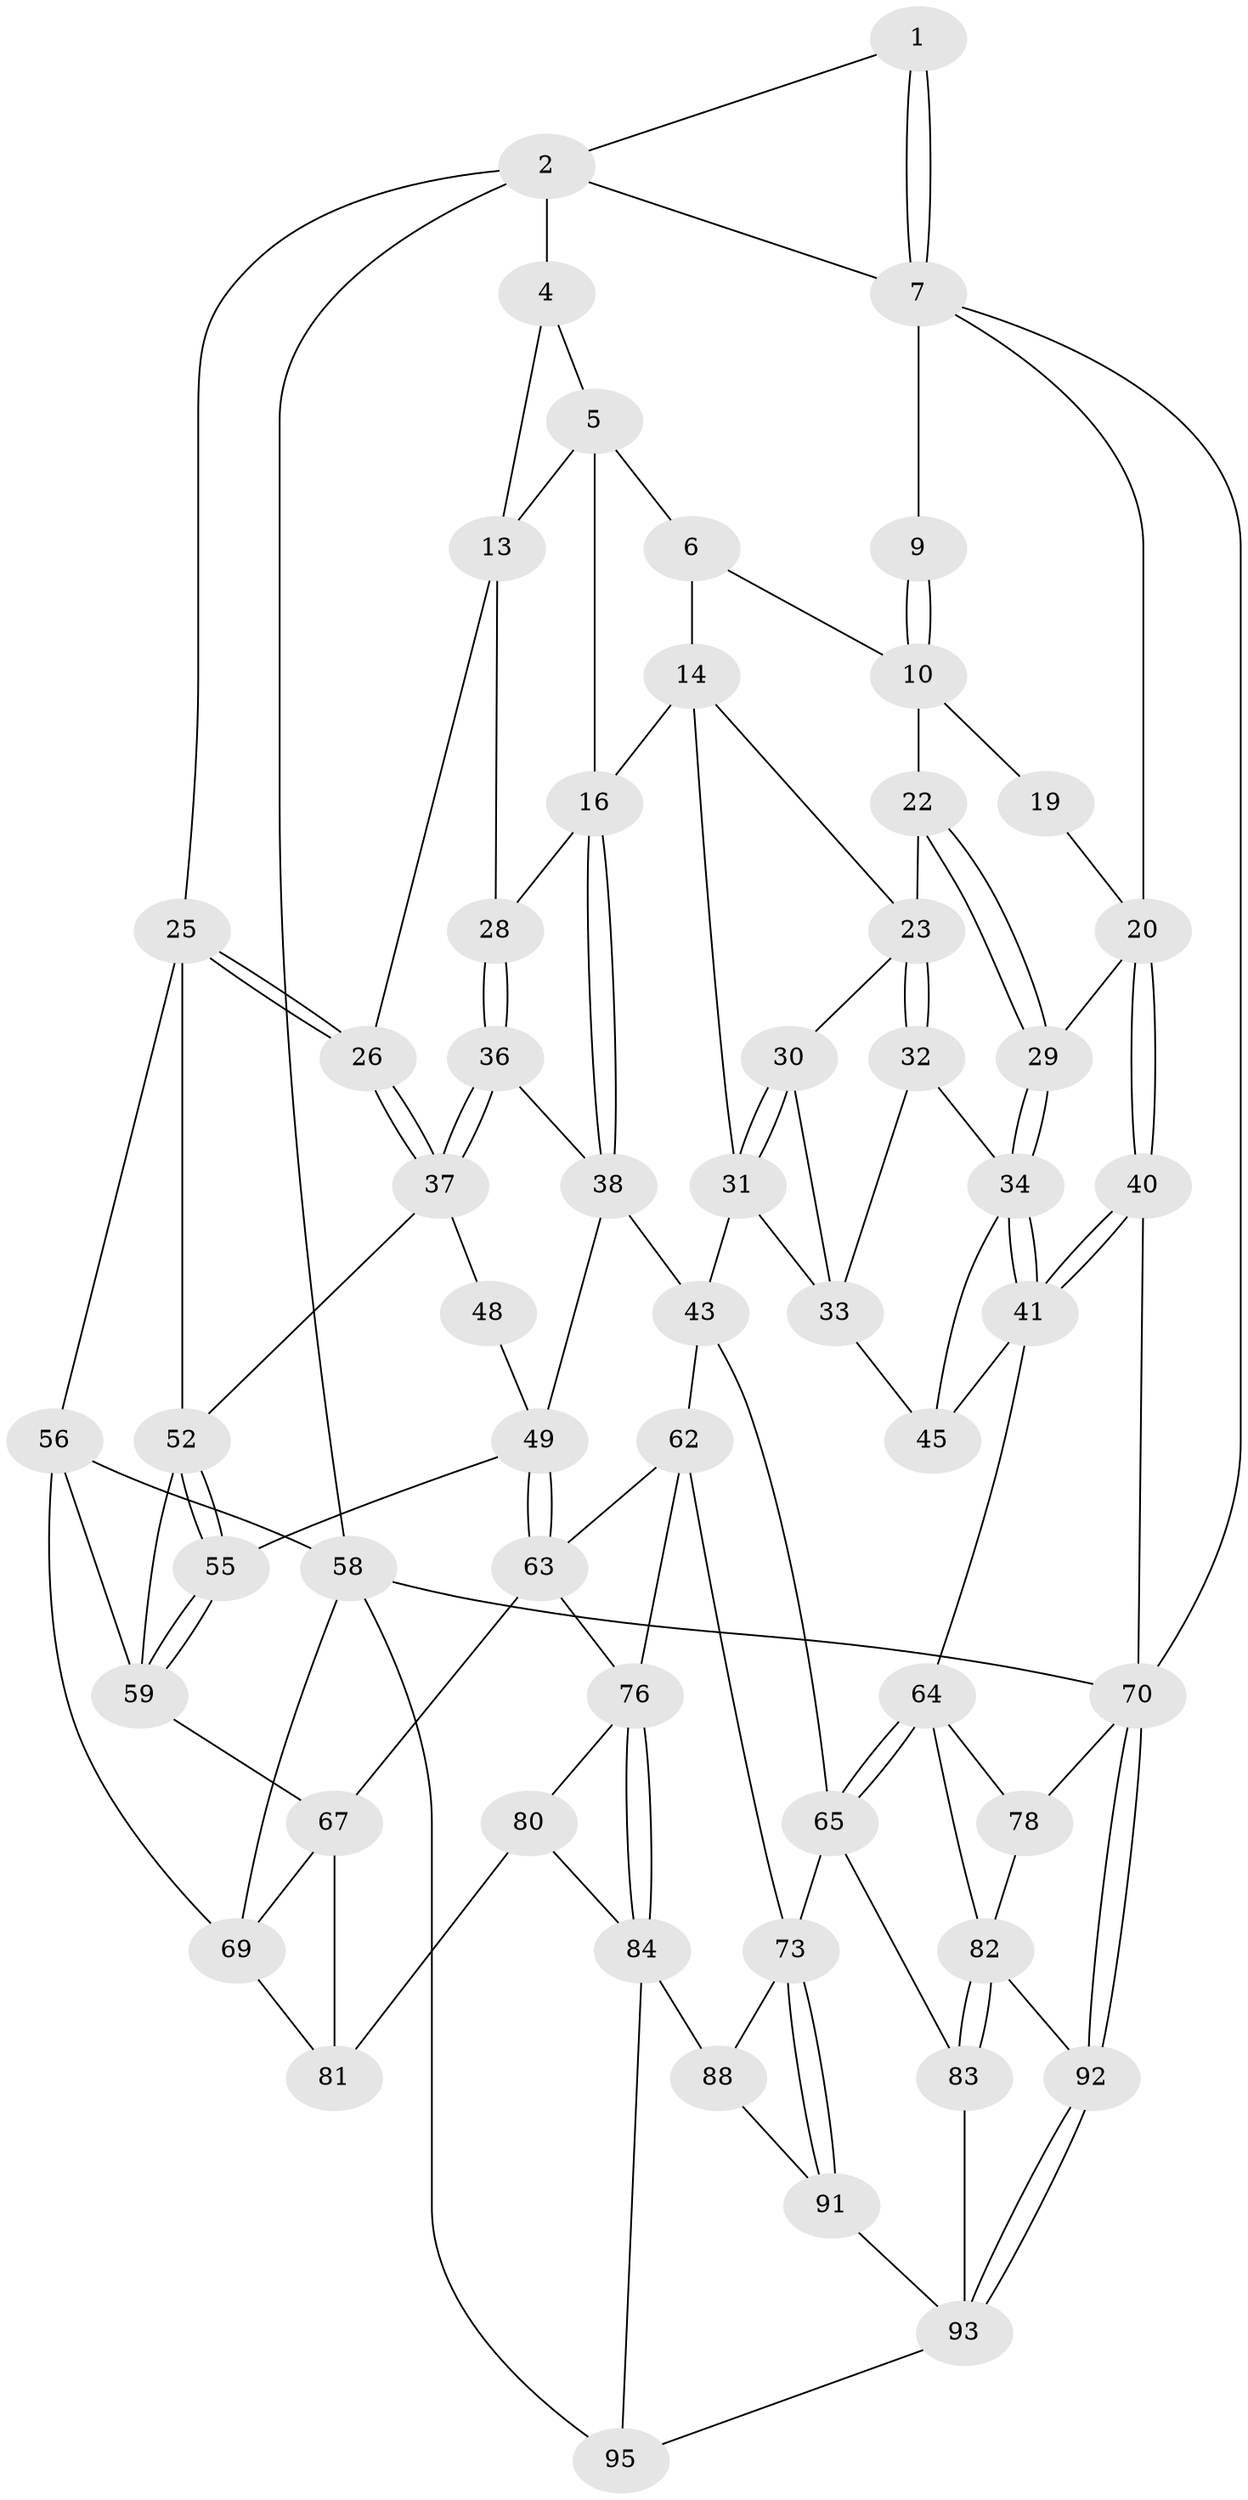 // Generated by graph-tools (version 1.1) at 2025/24/03/03/25 07:24:38]
// undirected, 58 vertices, 127 edges
graph export_dot {
graph [start="1"]
  node [color=gray90,style=filled];
  1 [pos="+0.5098265659205974+0"];
  2 [pos="+0+0",super="+3"];
  4 [pos="+0.23471166345129407+0.063670068352462"];
  5 [pos="+0.4124814068356927+0.0435177473446334",super="+12"];
  6 [pos="+0.5080166544273621+0",super="+11"];
  7 [pos="+1+0",super="+8"];
  9 [pos="+1+0"];
  10 [pos="+0.761614223106224+0.11158710813593986",super="+18"];
  13 [pos="+0.17006539099015022+0.19475063019616323",super="+27"];
  14 [pos="+0.5925665522422969+0.21835862159620964",super="+15"];
  16 [pos="+0.3934722635670693+0.32227326697314534",super="+17"];
  19 [pos="+0.9726033492873183+0.11727659717881989"];
  20 [pos="+1+0.39725595269961156",super="+21"];
  22 [pos="+0.8045065999501007+0.29673364693309295"];
  23 [pos="+0.7798370987633597+0.3039967576467676",super="+24"];
  25 [pos="+0+0.2342584693967737",super="+54"];
  26 [pos="+0+0.2400216381238405"];
  28 [pos="+0.23259398368182999+0.30760730151580534"];
  29 [pos="+0.8485774758205004+0.32543964572305456"];
  30 [pos="+0.5856064901978881+0.44794686948083656"];
  31 [pos="+0.5209736590496286+0.49753247986256427",super="+42"];
  32 [pos="+0.7228558343757342+0.39443190182883175"];
  33 [pos="+0.6811044594708636+0.4398416255700852",super="+46"];
  34 [pos="+0.8525839961260187+0.34770982326497",super="+35"];
  36 [pos="+0.23871351516687878+0.40384462394466386",super="+39"];
  37 [pos="+0.05435067030871661+0.44111436274187826",super="+47"];
  38 [pos="+0.2949372832592465+0.4881766570712333",super="+44"];
  40 [pos="+1+0.6218751938590696"];
  41 [pos="+1+0.6194350423612762",super="+51"];
  43 [pos="+0.4906274734525719+0.5679055484912153",super="+61"];
  45 [pos="+0.8444368319311656+0.6044452871646601"];
  48 [pos="+0.2181734562346002+0.47009082963734905"];
  49 [pos="+0.2030042132618207+0.6507859464157464",super="+50"];
  52 [pos="+0.14148393409777962+0.6019515754241674",super="+53"];
  55 [pos="+0.1914438060053305+0.6476658136710933"];
  56 [pos="+0+0.7406874993697639",super="+57"];
  58 [pos="+0+1",super="+96"];
  59 [pos="+0.09407923675498286+0.7316712925614692",super="+60"];
  62 [pos="+0.28772192046564543+0.7211442771731578",super="+75"];
  63 [pos="+0.2694235375784777+0.7204751205400217",super="+66"];
  64 [pos="+0.7848174258419329+0.6991434246202312",super="+79"];
  65 [pos="+0.576973435658057+0.7706788334071502",super="+72"];
  67 [pos="+0.1898081680007093+0.8029377851324553",super="+68"];
  69 [pos="+0.02502849062735938+0.8513053586757775",super="+87"];
  70 [pos="+1+1",super="+71"];
  73 [pos="+0.4923931603200484+0.8400120389057331",super="+74"];
  76 [pos="+0.3064348195576191+0.8820433055021518",super="+77"];
  78 [pos="+0.9431418738141766+0.8766099491721036"];
  80 [pos="+0.24375965916930004+0.86269777580333",super="+85"];
  81 [pos="+0.1959050102369019+0.8570500092939468",super="+86"];
  82 [pos="+0.8046931115115454+0.9085635152161281",super="+90"];
  83 [pos="+0.6787573309827938+1"];
  84 [pos="+0.29814450536563936+0.9294431118018545",super="+89"];
  88 [pos="+0.32725221979853303+1"];
  91 [pos="+0.4466334643754814+0.9606374834117987"];
  92 [pos="+0.9326837151190019+1"];
  93 [pos="+0.6936777600489842+1",super="+94"];
  95 [pos="+0.23750650951148736+1"];
  1 -- 2;
  1 -- 7;
  1 -- 7;
  2 -- 58;
  2 -- 7;
  2 -- 25;
  2 -- 4;
  4 -- 5;
  4 -- 13;
  5 -- 6;
  5 -- 16;
  5 -- 13;
  6 -- 10;
  6 -- 14;
  7 -- 70;
  7 -- 9;
  7 -- 20;
  9 -- 10;
  9 -- 10;
  10 -- 19;
  10 -- 22;
  13 -- 26;
  13 -- 28;
  14 -- 16;
  14 -- 31;
  14 -- 23;
  16 -- 38;
  16 -- 38;
  16 -- 28;
  19 -- 20;
  20 -- 40;
  20 -- 40;
  20 -- 29;
  22 -- 23;
  22 -- 29;
  22 -- 29;
  23 -- 32;
  23 -- 32;
  23 -- 30;
  25 -- 26;
  25 -- 26;
  25 -- 56;
  25 -- 52;
  26 -- 37;
  26 -- 37;
  28 -- 36;
  28 -- 36;
  29 -- 34;
  29 -- 34;
  30 -- 31;
  30 -- 31;
  30 -- 33;
  31 -- 43;
  31 -- 33;
  32 -- 33;
  32 -- 34;
  33 -- 45;
  34 -- 41;
  34 -- 41;
  34 -- 45;
  36 -- 37;
  36 -- 37;
  36 -- 38;
  37 -- 48;
  37 -- 52;
  38 -- 49;
  38 -- 43;
  40 -- 41;
  40 -- 41;
  40 -- 70;
  41 -- 64;
  41 -- 45;
  43 -- 65;
  43 -- 62;
  48 -- 49;
  49 -- 63;
  49 -- 63;
  49 -- 55;
  52 -- 55;
  52 -- 55;
  52 -- 59;
  55 -- 59;
  55 -- 59;
  56 -- 58;
  56 -- 69;
  56 -- 59;
  58 -- 70;
  58 -- 95;
  58 -- 69;
  59 -- 67;
  62 -- 63;
  62 -- 76;
  62 -- 73;
  63 -- 67;
  63 -- 76;
  64 -- 65;
  64 -- 65;
  64 -- 82;
  64 -- 78;
  65 -- 73;
  65 -- 83;
  67 -- 81;
  67 -- 69;
  69 -- 81;
  70 -- 92;
  70 -- 92;
  70 -- 78;
  73 -- 91;
  73 -- 91;
  73 -- 88;
  76 -- 84;
  76 -- 84;
  76 -- 80;
  78 -- 82;
  80 -- 81 [weight=2];
  80 -- 84;
  82 -- 83;
  82 -- 83;
  82 -- 92;
  83 -- 93;
  84 -- 88;
  84 -- 95;
  88 -- 91;
  91 -- 93;
  92 -- 93;
  92 -- 93;
  93 -- 95;
}
